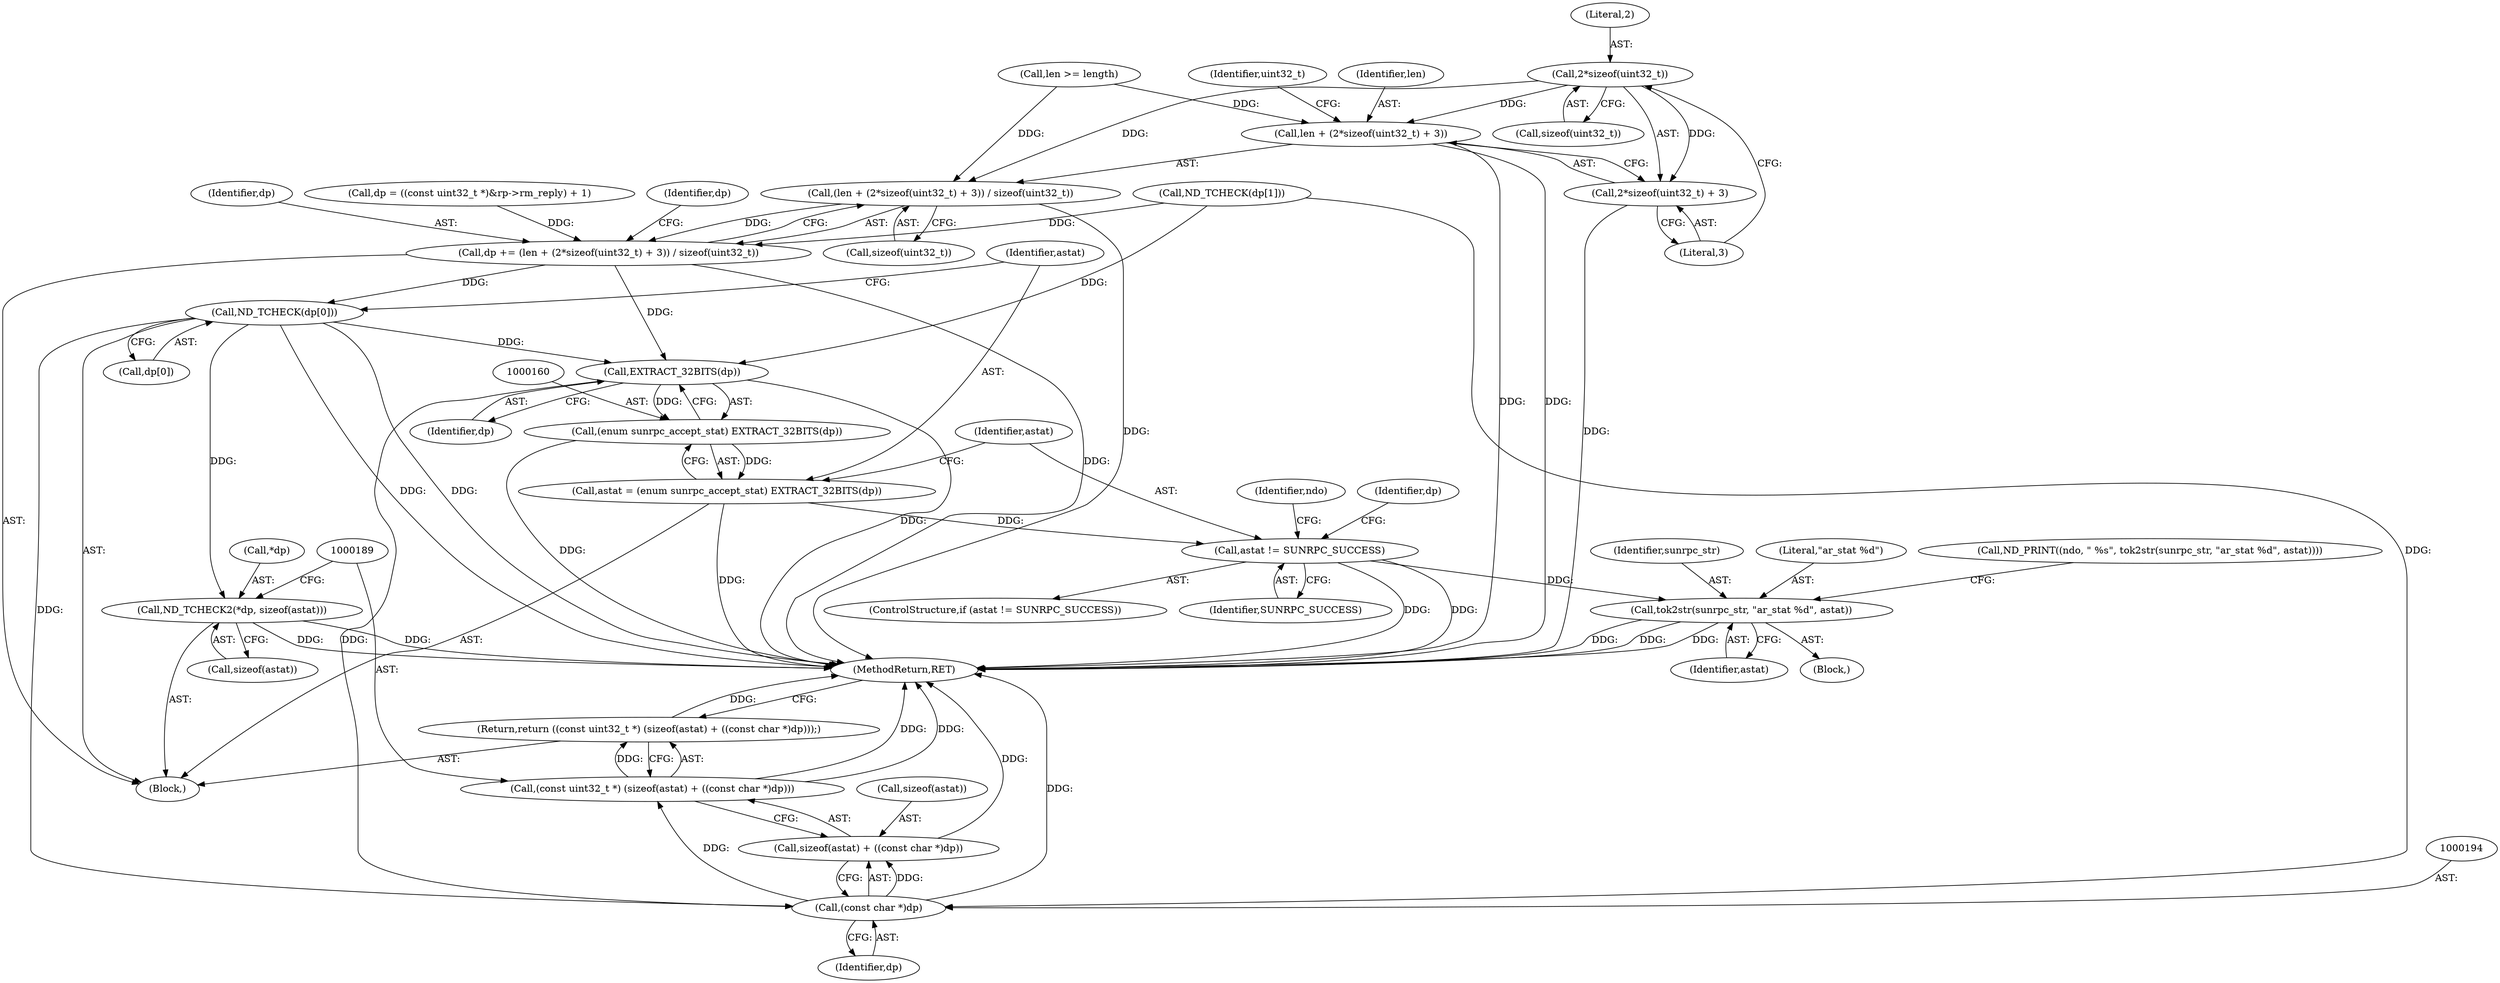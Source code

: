 digraph "0_tcpdump_19d25dd8781620cd41bf178a5e2e27fc1cf242d0_2@API" {
"1000146" [label="(Call,2*sizeof(uint32_t))"];
"1000142" [label="(Call,(len + (2*sizeof(uint32_t) + 3)) / sizeof(uint32_t))"];
"1000140" [label="(Call,dp += (len + (2*sizeof(uint32_t) + 3)) / sizeof(uint32_t))"];
"1000153" [label="(Call,ND_TCHECK(dp[0]))"];
"1000161" [label="(Call,EXTRACT_32BITS(dp))"];
"1000159" [label="(Call,(enum sunrpc_accept_stat) EXTRACT_32BITS(dp))"];
"1000157" [label="(Call,astat = (enum sunrpc_accept_stat) EXTRACT_32BITS(dp))"];
"1000164" [label="(Call,astat != SUNRPC_SUCCESS)"];
"1000173" [label="(Call,tok2str(sunrpc_str, \"ar_stat %d\", astat))"];
"1000193" [label="(Call,(const char *)dp)"];
"1000188" [label="(Call,(const uint32_t *) (sizeof(astat) + ((const char *)dp)))"];
"1000187" [label="(Return,return ((const uint32_t *) (sizeof(astat) + ((const char *)dp)));)"];
"1000190" [label="(Call,sizeof(astat) + ((const char *)dp))"];
"1000182" [label="(Call,ND_TCHECK2(*dp, sizeof(astat)))"];
"1000143" [label="(Call,len + (2*sizeof(uint32_t) + 3))"];
"1000145" [label="(Call,2*sizeof(uint32_t) + 3)"];
"1000161" [label="(Call,EXTRACT_32BITS(dp))"];
"1000147" [label="(Literal,2)"];
"1000143" [label="(Call,len + (2*sizeof(uint32_t) + 3))"];
"1000182" [label="(Call,ND_TCHECK2(*dp, sizeof(astat)))"];
"1000146" [label="(Call,2*sizeof(uint32_t))"];
"1000195" [label="(Identifier,dp)"];
"1000191" [label="(Call,sizeof(astat))"];
"1000153" [label="(Call,ND_TCHECK(dp[0]))"];
"1000140" [label="(Call,dp += (len + (2*sizeof(uint32_t) + 3)) / sizeof(uint32_t))"];
"1000187" [label="(Return,return ((const uint32_t *) (sizeof(astat) + ((const char *)dp)));)"];
"1000185" [label="(Call,sizeof(astat))"];
"1000183" [label="(Call,*dp)"];
"1000154" [label="(Call,dp[0])"];
"1000150" [label="(Literal,3)"];
"1000135" [label="(Call,len >= length)"];
"1000164" [label="(Call,astat != SUNRPC_SUCCESS)"];
"1000159" [label="(Call,(enum sunrpc_accept_stat) EXTRACT_32BITS(dp))"];
"1000141" [label="(Identifier,dp)"];
"1000193" [label="(Call,(const char *)dp)"];
"1000199" [label="(MethodReturn,RET)"];
"1000190" [label="(Call,sizeof(astat) + ((const char *)dp))"];
"1000109" [label="(Block,)"];
"1000145" [label="(Call,2*sizeof(uint32_t) + 3)"];
"1000157" [label="(Call,astat = (enum sunrpc_accept_stat) EXTRACT_32BITS(dp))"];
"1000113" [label="(Call,dp = ((const uint32_t *)&rp->rm_reply) + 1)"];
"1000170" [label="(Identifier,ndo)"];
"1000155" [label="(Identifier,dp)"];
"1000163" [label="(ControlStructure,if (astat != SUNRPC_SUCCESS))"];
"1000168" [label="(Call,ND_PRINT((ndo, \" %s\", tok2str(sunrpc_str, \"ar_stat %d\", astat))))"];
"1000184" [label="(Identifier,dp)"];
"1000152" [label="(Identifier,uint32_t)"];
"1000151" [label="(Call,sizeof(uint32_t))"];
"1000144" [label="(Identifier,len)"];
"1000171" [label="(Block,)"];
"1000174" [label="(Identifier,sunrpc_str)"];
"1000176" [label="(Identifier,astat)"];
"1000173" [label="(Call,tok2str(sunrpc_str, \"ar_stat %d\", astat))"];
"1000165" [label="(Identifier,astat)"];
"1000162" [label="(Identifier,dp)"];
"1000148" [label="(Call,sizeof(uint32_t))"];
"1000175" [label="(Literal,\"ar_stat %d\")"];
"1000142" [label="(Call,(len + (2*sizeof(uint32_t) + 3)) / sizeof(uint32_t))"];
"1000188" [label="(Call,(const uint32_t *) (sizeof(astat) + ((const char *)dp)))"];
"1000158" [label="(Identifier,astat)"];
"1000166" [label="(Identifier,SUNRPC_SUCCESS)"];
"1000123" [label="(Call,ND_TCHECK(dp[1]))"];
"1000146" -> "1000145"  [label="AST: "];
"1000146" -> "1000148"  [label="CFG: "];
"1000147" -> "1000146"  [label="AST: "];
"1000148" -> "1000146"  [label="AST: "];
"1000150" -> "1000146"  [label="CFG: "];
"1000146" -> "1000142"  [label="DDG: "];
"1000146" -> "1000143"  [label="DDG: "];
"1000146" -> "1000145"  [label="DDG: "];
"1000142" -> "1000140"  [label="AST: "];
"1000142" -> "1000151"  [label="CFG: "];
"1000143" -> "1000142"  [label="AST: "];
"1000151" -> "1000142"  [label="AST: "];
"1000140" -> "1000142"  [label="CFG: "];
"1000142" -> "1000199"  [label="DDG: "];
"1000142" -> "1000140"  [label="DDG: "];
"1000135" -> "1000142"  [label="DDG: "];
"1000140" -> "1000109"  [label="AST: "];
"1000141" -> "1000140"  [label="AST: "];
"1000155" -> "1000140"  [label="CFG: "];
"1000140" -> "1000199"  [label="DDG: "];
"1000113" -> "1000140"  [label="DDG: "];
"1000123" -> "1000140"  [label="DDG: "];
"1000140" -> "1000153"  [label="DDG: "];
"1000140" -> "1000161"  [label="DDG: "];
"1000153" -> "1000109"  [label="AST: "];
"1000153" -> "1000154"  [label="CFG: "];
"1000154" -> "1000153"  [label="AST: "];
"1000158" -> "1000153"  [label="CFG: "];
"1000153" -> "1000199"  [label="DDG: "];
"1000153" -> "1000199"  [label="DDG: "];
"1000153" -> "1000161"  [label="DDG: "];
"1000153" -> "1000182"  [label="DDG: "];
"1000153" -> "1000193"  [label="DDG: "];
"1000161" -> "1000159"  [label="AST: "];
"1000161" -> "1000162"  [label="CFG: "];
"1000162" -> "1000161"  [label="AST: "];
"1000159" -> "1000161"  [label="CFG: "];
"1000161" -> "1000199"  [label="DDG: "];
"1000161" -> "1000159"  [label="DDG: "];
"1000123" -> "1000161"  [label="DDG: "];
"1000161" -> "1000193"  [label="DDG: "];
"1000159" -> "1000157"  [label="AST: "];
"1000160" -> "1000159"  [label="AST: "];
"1000157" -> "1000159"  [label="CFG: "];
"1000159" -> "1000199"  [label="DDG: "];
"1000159" -> "1000157"  [label="DDG: "];
"1000157" -> "1000109"  [label="AST: "];
"1000158" -> "1000157"  [label="AST: "];
"1000165" -> "1000157"  [label="CFG: "];
"1000157" -> "1000199"  [label="DDG: "];
"1000157" -> "1000164"  [label="DDG: "];
"1000164" -> "1000163"  [label="AST: "];
"1000164" -> "1000166"  [label="CFG: "];
"1000165" -> "1000164"  [label="AST: "];
"1000166" -> "1000164"  [label="AST: "];
"1000170" -> "1000164"  [label="CFG: "];
"1000184" -> "1000164"  [label="CFG: "];
"1000164" -> "1000199"  [label="DDG: "];
"1000164" -> "1000199"  [label="DDG: "];
"1000164" -> "1000173"  [label="DDG: "];
"1000173" -> "1000171"  [label="AST: "];
"1000173" -> "1000176"  [label="CFG: "];
"1000174" -> "1000173"  [label="AST: "];
"1000175" -> "1000173"  [label="AST: "];
"1000176" -> "1000173"  [label="AST: "];
"1000168" -> "1000173"  [label="CFG: "];
"1000173" -> "1000199"  [label="DDG: "];
"1000173" -> "1000199"  [label="DDG: "];
"1000173" -> "1000199"  [label="DDG: "];
"1000193" -> "1000190"  [label="AST: "];
"1000193" -> "1000195"  [label="CFG: "];
"1000194" -> "1000193"  [label="AST: "];
"1000195" -> "1000193"  [label="AST: "];
"1000190" -> "1000193"  [label="CFG: "];
"1000193" -> "1000199"  [label="DDG: "];
"1000193" -> "1000188"  [label="DDG: "];
"1000193" -> "1000190"  [label="DDG: "];
"1000123" -> "1000193"  [label="DDG: "];
"1000188" -> "1000187"  [label="AST: "];
"1000188" -> "1000190"  [label="CFG: "];
"1000189" -> "1000188"  [label="AST: "];
"1000190" -> "1000188"  [label="AST: "];
"1000187" -> "1000188"  [label="CFG: "];
"1000188" -> "1000199"  [label="DDG: "];
"1000188" -> "1000199"  [label="DDG: "];
"1000188" -> "1000187"  [label="DDG: "];
"1000187" -> "1000109"  [label="AST: "];
"1000199" -> "1000187"  [label="CFG: "];
"1000187" -> "1000199"  [label="DDG: "];
"1000191" -> "1000190"  [label="AST: "];
"1000190" -> "1000199"  [label="DDG: "];
"1000182" -> "1000109"  [label="AST: "];
"1000182" -> "1000185"  [label="CFG: "];
"1000183" -> "1000182"  [label="AST: "];
"1000185" -> "1000182"  [label="AST: "];
"1000189" -> "1000182"  [label="CFG: "];
"1000182" -> "1000199"  [label="DDG: "];
"1000182" -> "1000199"  [label="DDG: "];
"1000143" -> "1000145"  [label="CFG: "];
"1000144" -> "1000143"  [label="AST: "];
"1000145" -> "1000143"  [label="AST: "];
"1000152" -> "1000143"  [label="CFG: "];
"1000143" -> "1000199"  [label="DDG: "];
"1000143" -> "1000199"  [label="DDG: "];
"1000135" -> "1000143"  [label="DDG: "];
"1000145" -> "1000150"  [label="CFG: "];
"1000150" -> "1000145"  [label="AST: "];
"1000145" -> "1000199"  [label="DDG: "];
}
